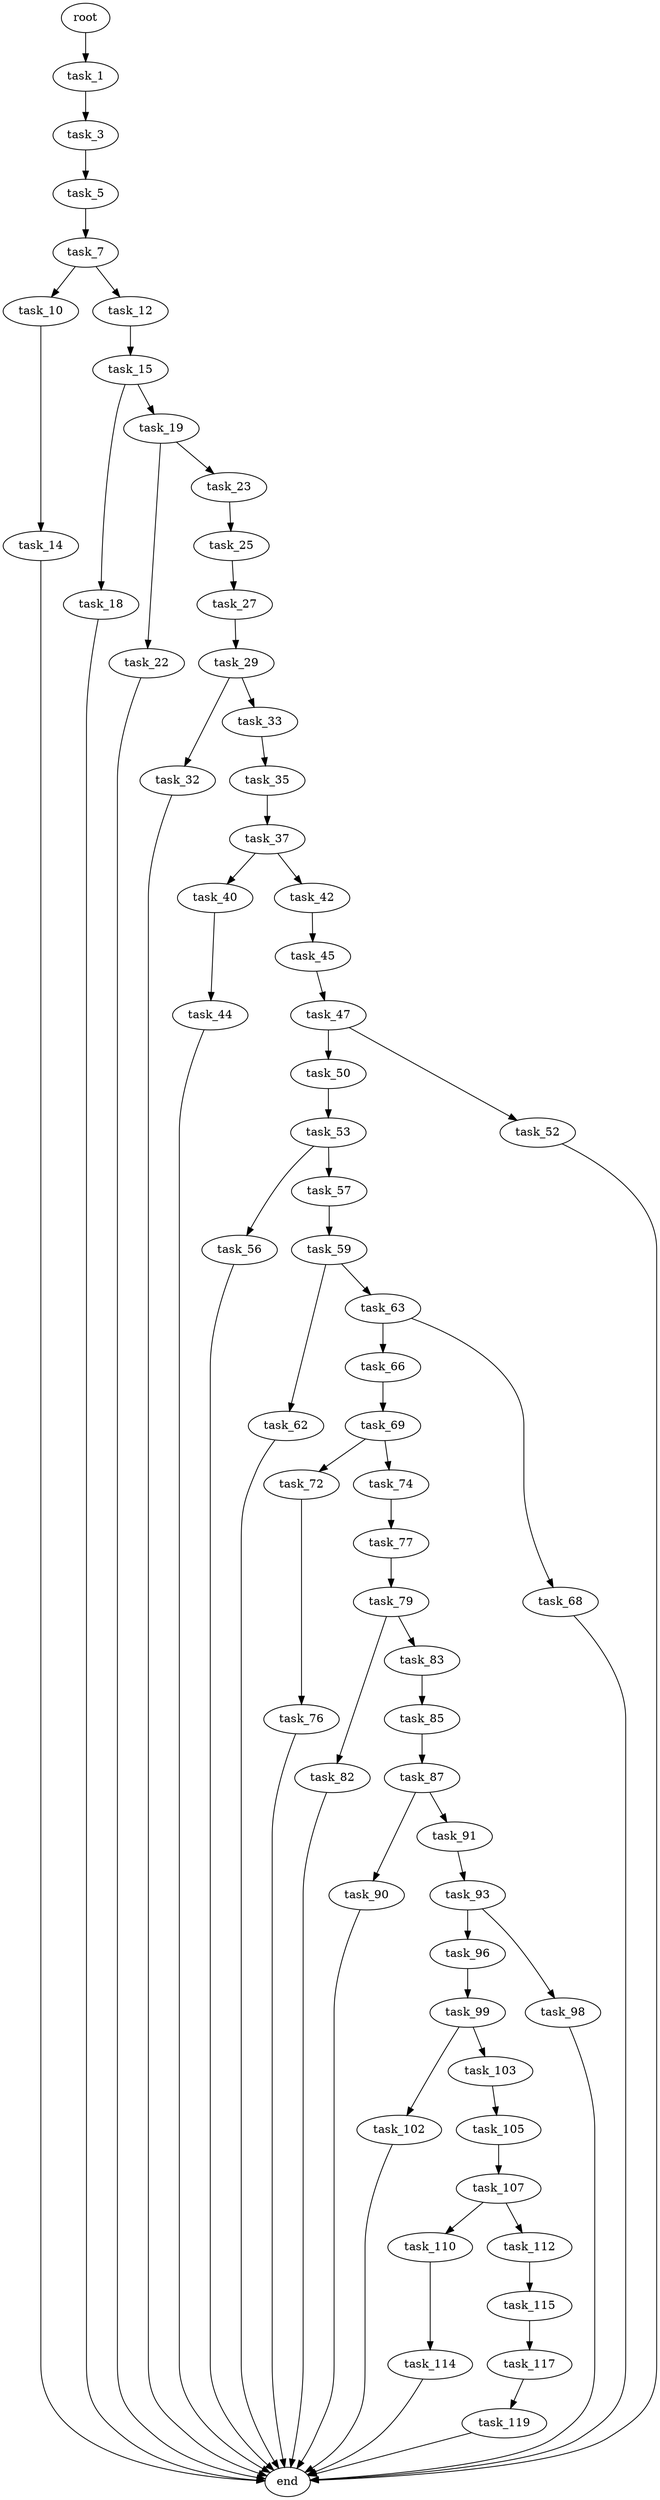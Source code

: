 digraph G {
  root [size="0.000000"];
  task_1 [size="231928233984.000000"];
  task_3 [size="4530692589.000000"];
  task_5 [size="42614191288.000000"];
  task_7 [size="1876356273.000000"];
  task_10 [size="1834765232.000000"];
  task_12 [size="10091513744.000000"];
  task_14 [size="28991029248.000000"];
  task_15 [size="4391922742.000000"];
  end [size="0.000000"];
  task_18 [size="1300221533321.000000"];
  task_19 [size="10163994548.000000"];
  task_22 [size="21691558378.000000"];
  task_23 [size="1423262074.000000"];
  task_25 [size="134217728000.000000"];
  task_27 [size="11610138679.000000"];
  task_29 [size="18744235284.000000"];
  task_32 [size="27482599985.000000"];
  task_33 [size="30864898206.000000"];
  task_35 [size="1967105662.000000"];
  task_37 [size="682579505586.000000"];
  task_40 [size="68719476736.000000"];
  task_42 [size="5219184282.000000"];
  task_44 [size="782757789696.000000"];
  task_45 [size="28991029248.000000"];
  task_47 [size="9898975689.000000"];
  task_50 [size="8589934592.000000"];
  task_52 [size="1405607867674.000000"];
  task_53 [size="18748612516.000000"];
  task_56 [size="140802757140.000000"];
  task_57 [size="549755813888.000000"];
  task_59 [size="231928233984.000000"];
  task_62 [size="526623238336.000000"];
  task_63 [size="7947974690.000000"];
  task_66 [size="259541126406.000000"];
  task_68 [size="7354165918.000000"];
  task_69 [size="167126163672.000000"];
  task_72 [size="1674568435.000000"];
  task_74 [size="32111012480.000000"];
  task_76 [size="1073741824000.000000"];
  task_77 [size="1218157663.000000"];
  task_79 [size="173367331982.000000"];
  task_82 [size="1259072186.000000"];
  task_83 [size="782757789696.000000"];
  task_85 [size="40906287865.000000"];
  task_87 [size="1106851727253.000000"];
  task_90 [size="25347058850.000000"];
  task_91 [size="11537705459.000000"];
  task_93 [size="1073741824000.000000"];
  task_96 [size="1510691557.000000"];
  task_98 [size="9646584182.000000"];
  task_99 [size="771491469580.000000"];
  task_102 [size="401734369496.000000"];
  task_103 [size="771910930440.000000"];
  task_105 [size="8589934592.000000"];
  task_107 [size="167211474720.000000"];
  task_110 [size="268534750424.000000"];
  task_112 [size="368293445632.000000"];
  task_114 [size="28991029248.000000"];
  task_115 [size="549755813888.000000"];
  task_117 [size="163769297604.000000"];
  task_119 [size="404172327418.000000"];

  root -> task_1 [size="1.000000"];
  task_1 -> task_3 [size="301989888.000000"];
  task_3 -> task_5 [size="75497472.000000"];
  task_5 -> task_7 [size="75497472.000000"];
  task_7 -> task_10 [size="134217728.000000"];
  task_7 -> task_12 [size="134217728.000000"];
  task_10 -> task_14 [size="33554432.000000"];
  task_12 -> task_15 [size="536870912.000000"];
  task_14 -> end [size="1.000000"];
  task_15 -> task_18 [size="209715200.000000"];
  task_15 -> task_19 [size="209715200.000000"];
  task_18 -> end [size="1.000000"];
  task_19 -> task_22 [size="411041792.000000"];
  task_19 -> task_23 [size="411041792.000000"];
  task_22 -> end [size="1.000000"];
  task_23 -> task_25 [size="33554432.000000"];
  task_25 -> task_27 [size="209715200.000000"];
  task_27 -> task_29 [size="301989888.000000"];
  task_29 -> task_32 [size="838860800.000000"];
  task_29 -> task_33 [size="838860800.000000"];
  task_32 -> end [size="1.000000"];
  task_33 -> task_35 [size="679477248.000000"];
  task_35 -> task_37 [size="134217728.000000"];
  task_37 -> task_40 [size="679477248.000000"];
  task_37 -> task_42 [size="679477248.000000"];
  task_40 -> task_44 [size="134217728.000000"];
  task_42 -> task_45 [size="134217728.000000"];
  task_44 -> end [size="1.000000"];
  task_45 -> task_47 [size="75497472.000000"];
  task_47 -> task_50 [size="679477248.000000"];
  task_47 -> task_52 [size="679477248.000000"];
  task_50 -> task_53 [size="33554432.000000"];
  task_52 -> end [size="1.000000"];
  task_53 -> task_56 [size="536870912.000000"];
  task_53 -> task_57 [size="536870912.000000"];
  task_56 -> end [size="1.000000"];
  task_57 -> task_59 [size="536870912.000000"];
  task_59 -> task_62 [size="301989888.000000"];
  task_59 -> task_63 [size="301989888.000000"];
  task_62 -> end [size="1.000000"];
  task_63 -> task_66 [size="134217728.000000"];
  task_63 -> task_68 [size="134217728.000000"];
  task_66 -> task_69 [size="301989888.000000"];
  task_68 -> end [size="1.000000"];
  task_69 -> task_72 [size="536870912.000000"];
  task_69 -> task_74 [size="536870912.000000"];
  task_72 -> task_76 [size="75497472.000000"];
  task_74 -> task_77 [size="679477248.000000"];
  task_76 -> end [size="1.000000"];
  task_77 -> task_79 [size="75497472.000000"];
  task_79 -> task_82 [size="301989888.000000"];
  task_79 -> task_83 [size="301989888.000000"];
  task_82 -> end [size="1.000000"];
  task_83 -> task_85 [size="679477248.000000"];
  task_85 -> task_87 [size="679477248.000000"];
  task_87 -> task_90 [size="838860800.000000"];
  task_87 -> task_91 [size="838860800.000000"];
  task_90 -> end [size="1.000000"];
  task_91 -> task_93 [size="209715200.000000"];
  task_93 -> task_96 [size="838860800.000000"];
  task_93 -> task_98 [size="838860800.000000"];
  task_96 -> task_99 [size="33554432.000000"];
  task_98 -> end [size="1.000000"];
  task_99 -> task_102 [size="536870912.000000"];
  task_99 -> task_103 [size="536870912.000000"];
  task_102 -> end [size="1.000000"];
  task_103 -> task_105 [size="536870912.000000"];
  task_105 -> task_107 [size="33554432.000000"];
  task_107 -> task_110 [size="134217728.000000"];
  task_107 -> task_112 [size="134217728.000000"];
  task_110 -> task_114 [size="209715200.000000"];
  task_112 -> task_115 [size="411041792.000000"];
  task_114 -> end [size="1.000000"];
  task_115 -> task_117 [size="536870912.000000"];
  task_117 -> task_119 [size="134217728.000000"];
  task_119 -> end [size="1.000000"];
}
